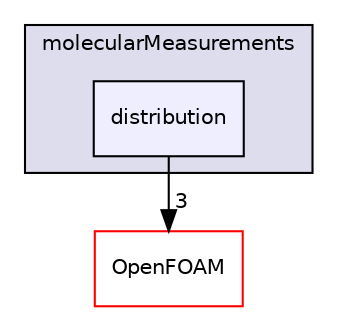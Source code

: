 digraph "src/lagrangian/molecularDynamics/molecularMeasurements/distribution" {
  bgcolor=transparent;
  compound=true
  node [ fontsize="10", fontname="Helvetica"];
  edge [ labelfontsize="10", labelfontname="Helvetica"];
  subgraph clusterdir_d688c861569b69efcb20a975bc1993fa {
    graph [ bgcolor="#ddddee", pencolor="black", label="molecularMeasurements" fontname="Helvetica", fontsize="10", URL="dir_d688c861569b69efcb20a975bc1993fa.html"]
  dir_00503ec31b27ae2884ec58c8064cc34b [shape=box, label="distribution", style="filled", fillcolor="#eeeeff", pencolor="black", URL="dir_00503ec31b27ae2884ec58c8064cc34b.html"];
  }
  dir_c5473ff19b20e6ec4dfe5c310b3778a8 [shape=box label="OpenFOAM" color="red" URL="dir_c5473ff19b20e6ec4dfe5c310b3778a8.html"];
  dir_00503ec31b27ae2884ec58c8064cc34b->dir_c5473ff19b20e6ec4dfe5c310b3778a8 [headlabel="3", labeldistance=1.5 headhref="dir_001631_001887.html"];
}
